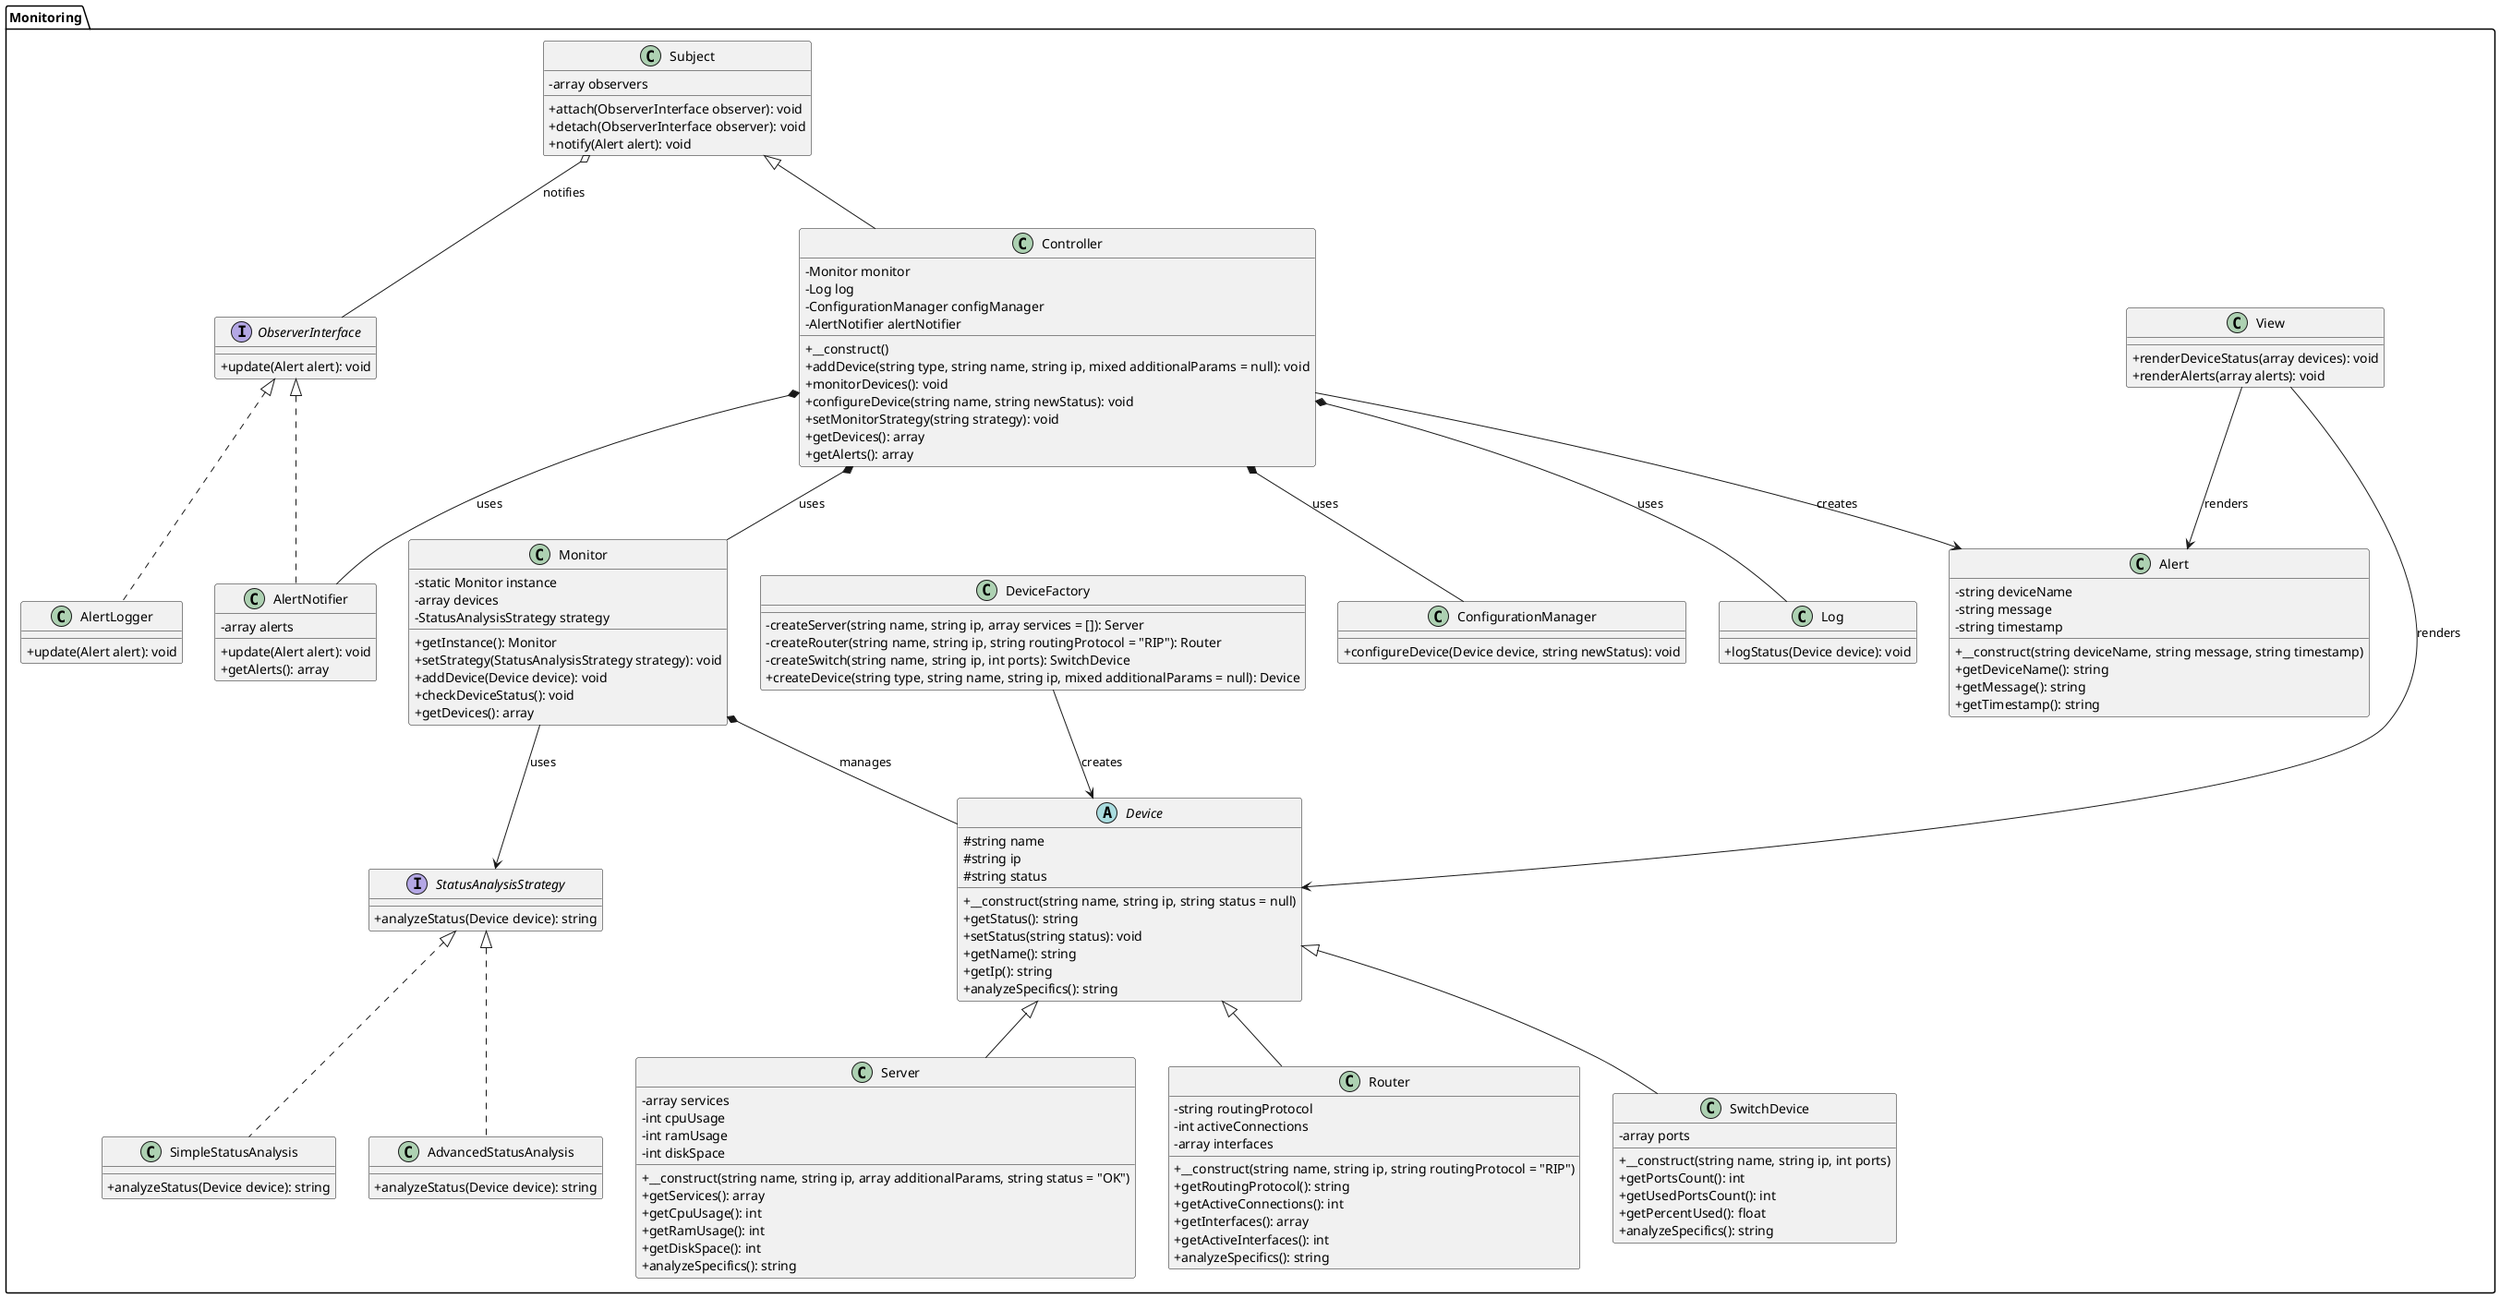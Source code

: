 @startuml UML
skinparam classAttributeIconSize 0

namespace Monitoring {
    abstract class Device {
        # string name
        # string ip
        # string status
        + __construct(string name, string ip, string status = null)
        + getStatus(): string
        + setStatus(string status): void
        + getName(): string
        + getIp(): string
        + analyzeSpecifics(): string
    }

    class Server extends Device {
        - array services
        - int cpuUsage
        - int ramUsage
        - int diskSpace
        + __construct(string name, string ip, array additionalParams, string status = "OK")
        + getServices(): array
        + getCpuUsage(): int
        + getRamUsage(): int
        + getDiskSpace(): int
        + analyzeSpecifics(): string
    }

    class Router extends Device {
        - string routingProtocol
        - int activeConnections
        - array interfaces
        + __construct(string name, string ip, string routingProtocol = "RIP")
        + getRoutingProtocol(): string
        + getActiveConnections(): int
        + getInterfaces(): array
        + getActiveInterfaces(): int
        + analyzeSpecifics(): string
    }

    class SwitchDevice extends Device {
        - array ports
        + __construct(string name, string ip, int ports)
        + getPortsCount(): int
        + getUsedPortsCount(): int
        + getPercentUsed(): float
        + analyzeSpecifics(): string
    }

    class DeviceFactory {
        - createServer(string name, string ip, array services = []): Server
        - createRouter(string name, string ip, string routingProtocol = "RIP"): Router
        - createSwitch(string name, string ip, int ports): SwitchDevice
        + createDevice(string type, string name, string ip, mixed additionalParams = null): Device
    }

    class Monitor {
        - static Monitor instance
        - array devices
        - StatusAnalysisStrategy strategy
        + getInstance(): Monitor
        + setStrategy(StatusAnalysisStrategy strategy): void
        + addDevice(Device device): void
        + checkDeviceStatus(): void
        + getDevices(): array
    }

    interface StatusAnalysisStrategy {
        + analyzeStatus(Device device): string
    }

    class SimpleStatusAnalysis implements StatusAnalysisStrategy {
        + analyzeStatus(Device device): string
    }

    class AdvancedStatusAnalysis implements StatusAnalysisStrategy {
        + analyzeStatus(Device device): string
    }

    class Subject {
        - array observers
        + attach(ObserverInterface observer): void
        + detach(ObserverInterface observer): void
        + notify(Alert alert): void
    }

    interface ObserverInterface {
        + update(Alert alert): void
    }

    class AlertNotifier implements ObserverInterface {
        - array alerts
        + update(Alert alert): void
        + getAlerts(): array
    }

    class AlertLogger implements ObserverInterface {
        + update(Alert alert): void
    }

    class Alert {
        - string deviceName
        - string message
        - string timestamp
        + __construct(string deviceName, string message, string timestamp)
        + getDeviceName(): string
        + getMessage(): string
        + getTimestamp(): string
    }

    class ConfigurationManager {
        + configureDevice(Device device, string newStatus): void
    }

    class Log {
        + logStatus(Device device): void
    }

    class Controller extends Subject {
        - Monitor monitor
        - Log log
        - ConfigurationManager configManager
        - AlertNotifier alertNotifier
        + __construct()
        + addDevice(string type, string name, string ip, mixed additionalParams = null): void
        + monitorDevices(): void
        + configureDevice(string name, string newStatus): void
        + setMonitorStrategy(string strategy): void
        + getDevices(): array
        + getAlerts(): array
    }

    class View {
        + renderDeviceStatus(array devices): void
        + renderAlerts(array alerts): void
    }

    DeviceFactory --> Device : "creates"
    Monitor *-- Device : "manages"
    Monitor --> StatusAnalysisStrategy : "uses"
    Subject o-- ObserverInterface : "notifies"
    Controller *-- Monitor : "uses"
    Controller *-- Log : "uses"
    Controller *-- ConfigurationManager : "uses"
    Controller *-- AlertNotifier : "uses"
    Controller --> Alert : "creates"
    View --> Device : "renders"
    View --> Alert : "renders"
}

@enduml